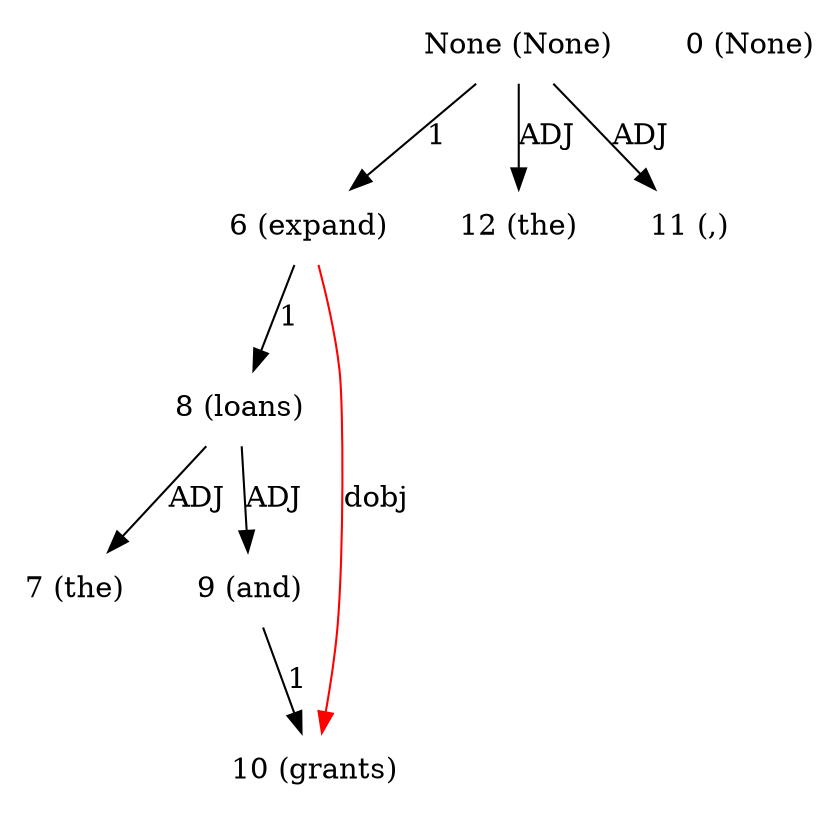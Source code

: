 digraph G{
edge [dir=forward]
node [shape=plaintext]

None [label="None (None)"]
None -> 6 [label="1"]
None [label="None (None)"]
None -> 12 [label="ADJ"]
None [label="None (None)"]
None -> 11 [label="ADJ"]
0 [label="0 (None)"]
6 [label="6 (expand)"]
6 -> 8 [label="1"]
7 [label="7 (the)"]
8 [label="8 (loans)"]
8 -> 7 [label="ADJ"]
8 -> 9 [label="ADJ"]
9 [label="9 (and)"]
9 -> 10 [label="1"]
10 [label="10 (grants)"]
6 -> 10 [label="dobj", color="red"]
11 [label="11 (,)"]
12 [label="12 (the)"]
}
